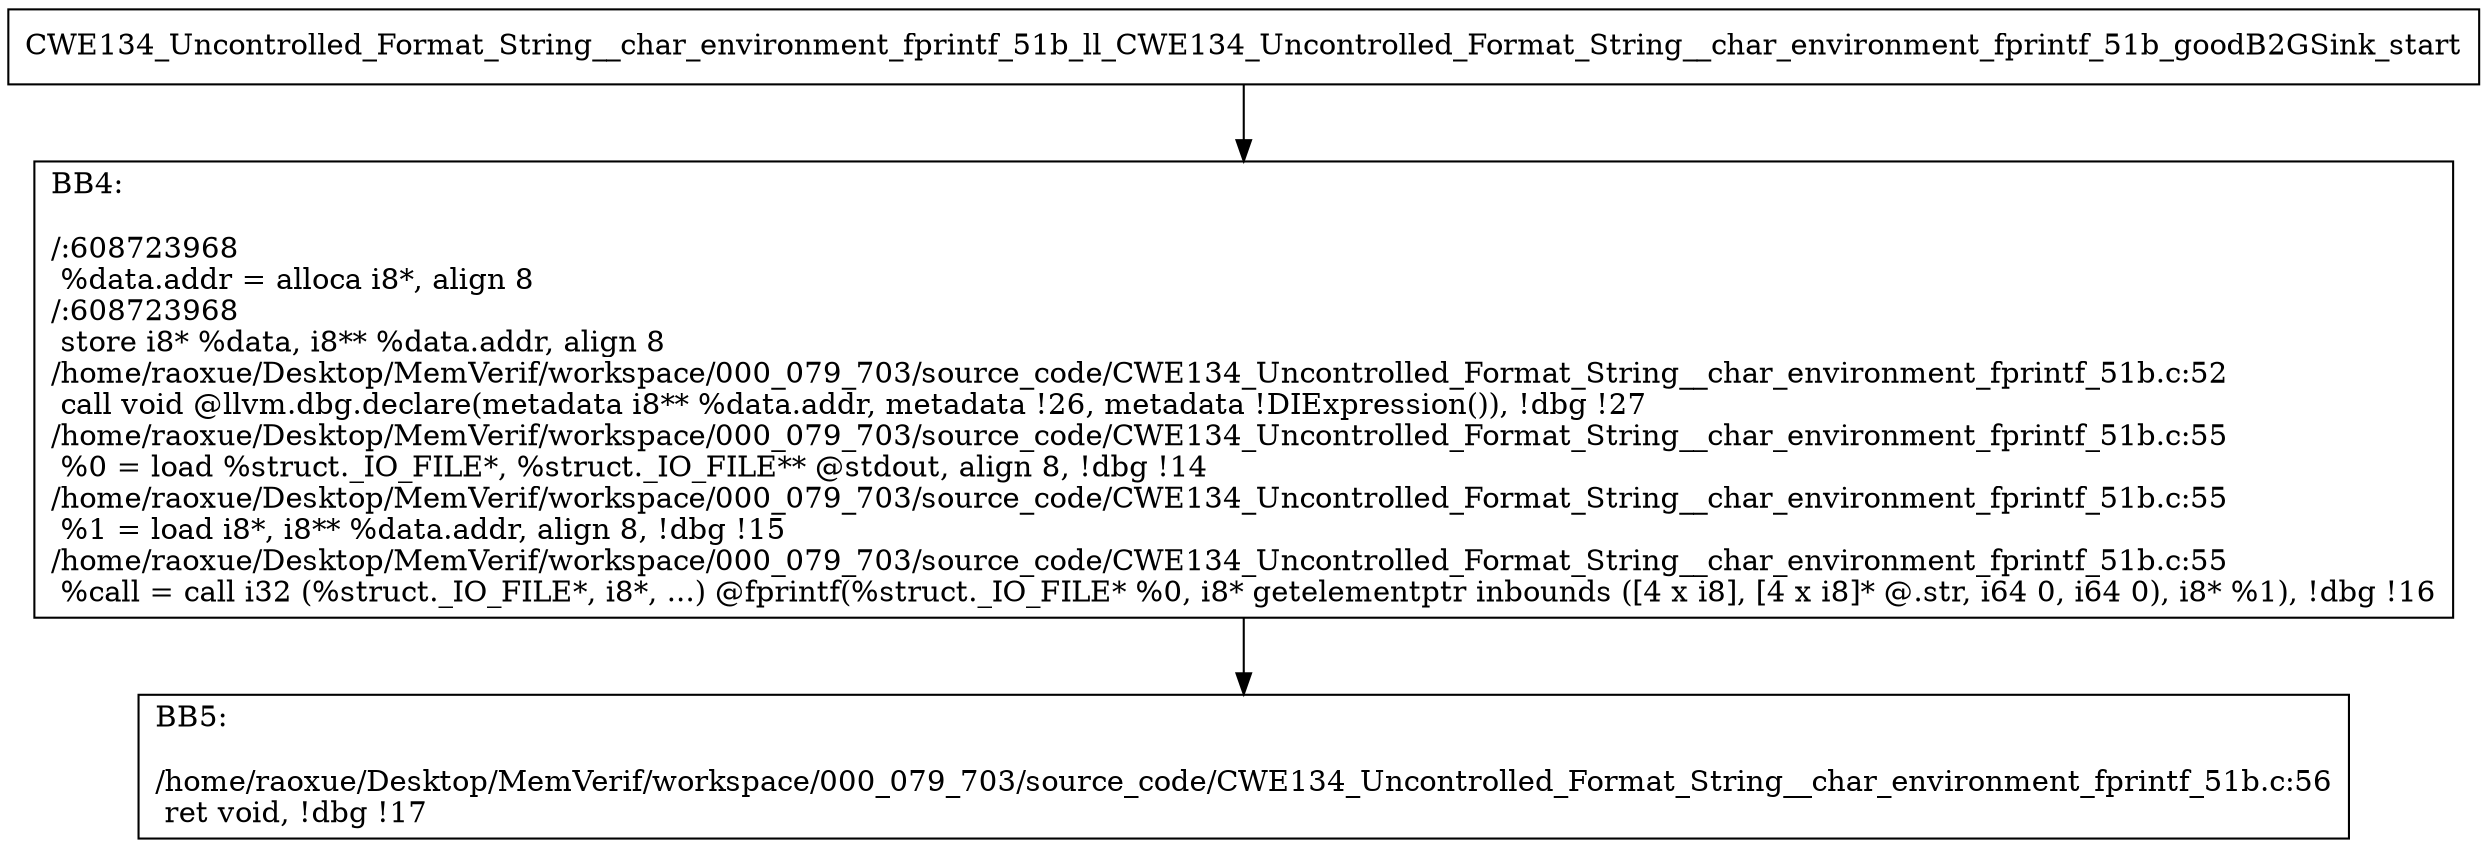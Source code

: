 digraph "CFG for'CWE134_Uncontrolled_Format_String__char_environment_fprintf_51b_ll_CWE134_Uncontrolled_Format_String__char_environment_fprintf_51b_goodB2GSink' function" {
	BBCWE134_Uncontrolled_Format_String__char_environment_fprintf_51b_ll_CWE134_Uncontrolled_Format_String__char_environment_fprintf_51b_goodB2GSink_start[shape=record,label="{CWE134_Uncontrolled_Format_String__char_environment_fprintf_51b_ll_CWE134_Uncontrolled_Format_String__char_environment_fprintf_51b_goodB2GSink_start}"];
	BBCWE134_Uncontrolled_Format_String__char_environment_fprintf_51b_ll_CWE134_Uncontrolled_Format_String__char_environment_fprintf_51b_goodB2GSink_start-> CWE134_Uncontrolled_Format_String__char_environment_fprintf_51b_ll_CWE134_Uncontrolled_Format_String__char_environment_fprintf_51b_goodB2GSinkBB4;
	CWE134_Uncontrolled_Format_String__char_environment_fprintf_51b_ll_CWE134_Uncontrolled_Format_String__char_environment_fprintf_51b_goodB2GSinkBB4 [shape=record, label="{BB4:\l\l/:608723968\l
  %data.addr = alloca i8*, align 8\l
/:608723968\l
  store i8* %data, i8** %data.addr, align 8\l
/home/raoxue/Desktop/MemVerif/workspace/000_079_703/source_code/CWE134_Uncontrolled_Format_String__char_environment_fprintf_51b.c:52\l
  call void @llvm.dbg.declare(metadata i8** %data.addr, metadata !26, metadata !DIExpression()), !dbg !27\l
/home/raoxue/Desktop/MemVerif/workspace/000_079_703/source_code/CWE134_Uncontrolled_Format_String__char_environment_fprintf_51b.c:55\l
  %0 = load %struct._IO_FILE*, %struct._IO_FILE** @stdout, align 8, !dbg !14\l
/home/raoxue/Desktop/MemVerif/workspace/000_079_703/source_code/CWE134_Uncontrolled_Format_String__char_environment_fprintf_51b.c:55\l
  %1 = load i8*, i8** %data.addr, align 8, !dbg !15\l
/home/raoxue/Desktop/MemVerif/workspace/000_079_703/source_code/CWE134_Uncontrolled_Format_String__char_environment_fprintf_51b.c:55\l
  %call = call i32 (%struct._IO_FILE*, i8*, ...) @fprintf(%struct._IO_FILE* %0, i8* getelementptr inbounds ([4 x i8], [4 x i8]* @.str, i64 0, i64 0), i8* %1), !dbg !16\l
}"];
	CWE134_Uncontrolled_Format_String__char_environment_fprintf_51b_ll_CWE134_Uncontrolled_Format_String__char_environment_fprintf_51b_goodB2GSinkBB4-> CWE134_Uncontrolled_Format_String__char_environment_fprintf_51b_ll_CWE134_Uncontrolled_Format_String__char_environment_fprintf_51b_goodB2GSinkBB5;
	CWE134_Uncontrolled_Format_String__char_environment_fprintf_51b_ll_CWE134_Uncontrolled_Format_String__char_environment_fprintf_51b_goodB2GSinkBB5 [shape=record, label="{BB5:\l\l/home/raoxue/Desktop/MemVerif/workspace/000_079_703/source_code/CWE134_Uncontrolled_Format_String__char_environment_fprintf_51b.c:56\l
  ret void, !dbg !17\l
}"];
}
